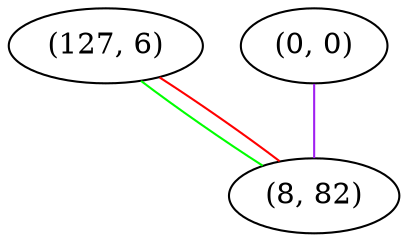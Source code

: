 graph "" {
"(127, 6)";
"(0, 0)";
"(8, 82)";
"(127, 6)" -- "(8, 82)"  [color=green, key=0, weight=2];
"(127, 6)" -- "(8, 82)"  [color=red, key=1, weight=1];
"(0, 0)" -- "(8, 82)"  [color=purple, key=0, weight=4];
}
